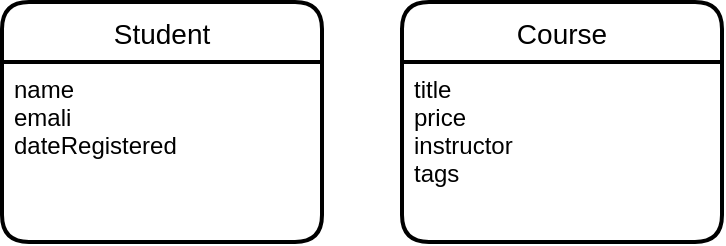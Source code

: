 <mxfile version="17.4.1" type="github">
  <diagram id="zEENPlqJxlJHR2_Fcn5l" name="Page-1">
    <mxGraphModel dx="1225" dy="262" grid="1" gridSize="10" guides="1" tooltips="1" connect="1" arrows="1" fold="1" page="1" pageScale="1" pageWidth="827" pageHeight="1169" math="0" shadow="0">
      <root>
        <mxCell id="0" />
        <mxCell id="1" parent="0" />
        <mxCell id="j4PT1M_2d39HoLKXM4Zw-3" value="Student" style="swimlane;childLayout=stackLayout;horizontal=1;startSize=30;horizontalStack=0;rounded=1;fontSize=14;fontStyle=0;strokeWidth=2;resizeParent=0;resizeLast=1;shadow=0;dashed=0;align=center;" parent="1" vertex="1">
          <mxGeometry x="-10" y="420" width="160" height="120" as="geometry" />
        </mxCell>
        <mxCell id="j4PT1M_2d39HoLKXM4Zw-4" value="name&#xa;emali&#xa;dateRegistered" style="align=left;strokeColor=none;fillColor=none;spacingLeft=4;fontSize=12;verticalAlign=top;resizable=0;rotatable=0;part=1;" parent="j4PT1M_2d39HoLKXM4Zw-3" vertex="1">
          <mxGeometry y="30" width="160" height="90" as="geometry" />
        </mxCell>
        <mxCell id="2lRhFeLl-KUkfIFOSH_M-1" value="Course" style="swimlane;childLayout=stackLayout;horizontal=1;startSize=30;horizontalStack=0;rounded=1;fontSize=14;fontStyle=0;strokeWidth=2;resizeParent=0;resizeLast=1;shadow=0;dashed=0;align=center;" vertex="1" parent="1">
          <mxGeometry x="190" y="420" width="160" height="120" as="geometry" />
        </mxCell>
        <mxCell id="2lRhFeLl-KUkfIFOSH_M-2" value="title&#xa;price&#xa;instructor&#xa;tags" style="align=left;strokeColor=none;fillColor=none;spacingLeft=4;fontSize=12;verticalAlign=top;resizable=0;rotatable=0;part=1;" vertex="1" parent="2lRhFeLl-KUkfIFOSH_M-1">
          <mxGeometry y="30" width="160" height="90" as="geometry" />
        </mxCell>
      </root>
    </mxGraphModel>
  </diagram>
</mxfile>
